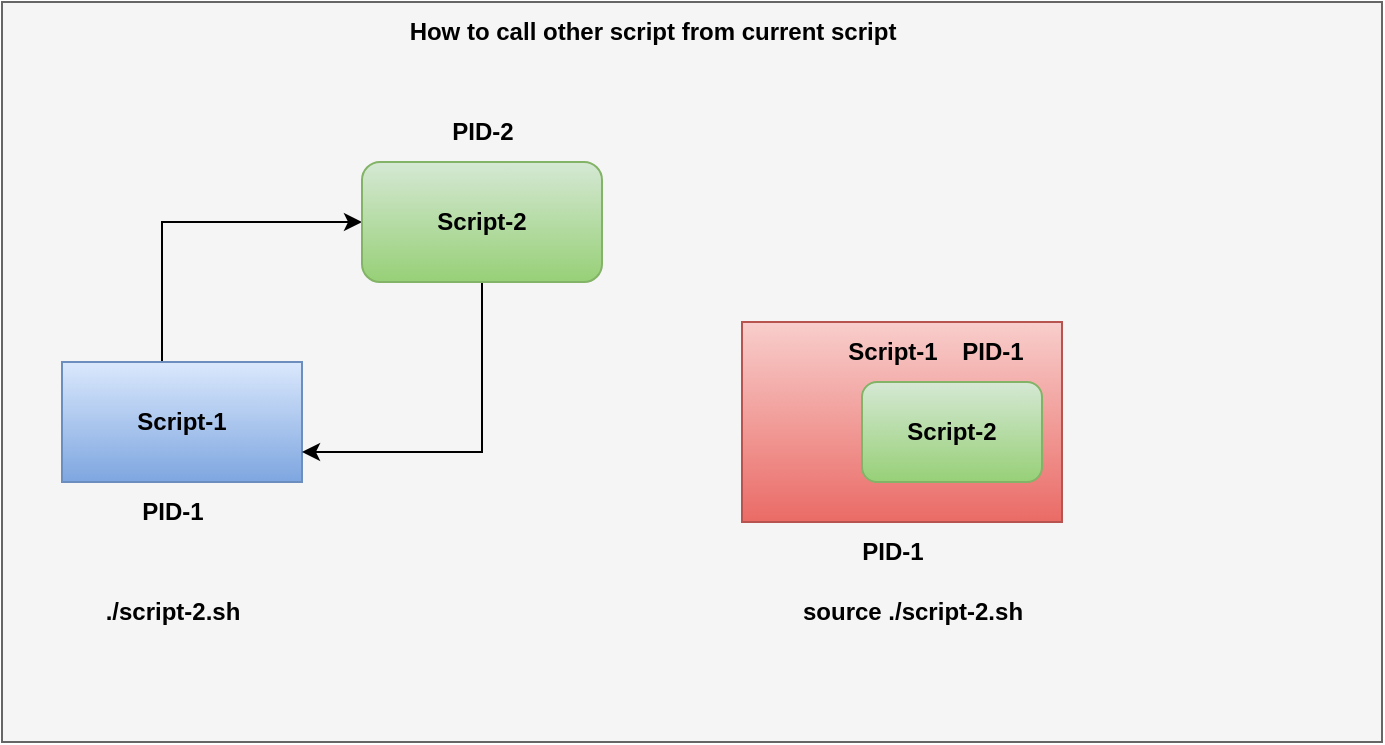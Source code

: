 <mxfile version="24.2.5" type="device">
  <diagram name="Page-1" id="ibWj5uC4A8l8xKjf7No7">
    <mxGraphModel dx="1050" dy="583" grid="1" gridSize="10" guides="1" tooltips="1" connect="1" arrows="1" fold="1" page="1" pageScale="1" pageWidth="850" pageHeight="1100" math="0" shadow="0">
      <root>
        <mxCell id="0" />
        <mxCell id="1" parent="0" />
        <mxCell id="m4SEUwUJNjOx90QzOkhb-1" value="" style="rounded=0;whiteSpace=wrap;html=1;fillColor=#f5f5f5;fontColor=#333333;strokeColor=#666666;" vertex="1" parent="1">
          <mxGeometry x="80" y="120" width="690" height="370" as="geometry" />
        </mxCell>
        <mxCell id="m4SEUwUJNjOx90QzOkhb-4" style="edgeStyle=orthogonalEdgeStyle;rounded=0;orthogonalLoop=1;jettySize=auto;html=1;entryX=0;entryY=0.5;entryDx=0;entryDy=0;" edge="1" parent="1" source="m4SEUwUJNjOx90QzOkhb-2" target="m4SEUwUJNjOx90QzOkhb-3">
          <mxGeometry relative="1" as="geometry">
            <Array as="points">
              <mxPoint x="160" y="230" />
            </Array>
          </mxGeometry>
        </mxCell>
        <mxCell id="m4SEUwUJNjOx90QzOkhb-2" value="&lt;b&gt;Script-1&lt;/b&gt;" style="rounded=0;whiteSpace=wrap;html=1;fillColor=#dae8fc;gradientColor=#7ea6e0;strokeColor=#6c8ebf;" vertex="1" parent="1">
          <mxGeometry x="110" y="300" width="120" height="60" as="geometry" />
        </mxCell>
        <mxCell id="m4SEUwUJNjOx90QzOkhb-5" style="edgeStyle=orthogonalEdgeStyle;rounded=0;orthogonalLoop=1;jettySize=auto;html=1;entryX=1;entryY=0.75;entryDx=0;entryDy=0;exitX=0.5;exitY=1;exitDx=0;exitDy=0;" edge="1" parent="1" source="m4SEUwUJNjOx90QzOkhb-3" target="m4SEUwUJNjOx90QzOkhb-2">
          <mxGeometry relative="1" as="geometry">
            <mxPoint x="335" y="240" as="sourcePoint" />
            <mxPoint x="305" y="340" as="targetPoint" />
          </mxGeometry>
        </mxCell>
        <mxCell id="m4SEUwUJNjOx90QzOkhb-3" value="&lt;b&gt;Script-2&lt;/b&gt;" style="rounded=1;whiteSpace=wrap;html=1;fillColor=#d5e8d4;gradientColor=#97d077;strokeColor=#82b366;" vertex="1" parent="1">
          <mxGeometry x="260" y="200" width="120" height="60" as="geometry" />
        </mxCell>
        <mxCell id="m4SEUwUJNjOx90QzOkhb-6" value="&lt;b&gt;PID-1&lt;/b&gt;" style="text;html=1;align=center;verticalAlign=middle;resizable=0;points=[];autosize=1;strokeColor=none;fillColor=none;" vertex="1" parent="1">
          <mxGeometry x="140" y="360" width="50" height="30" as="geometry" />
        </mxCell>
        <mxCell id="m4SEUwUJNjOx90QzOkhb-7" value="&lt;b&gt;PID-2&lt;/b&gt;" style="text;html=1;align=center;verticalAlign=middle;resizable=0;points=[];autosize=1;strokeColor=none;fillColor=none;" vertex="1" parent="1">
          <mxGeometry x="295" y="170" width="50" height="30" as="geometry" />
        </mxCell>
        <mxCell id="m4SEUwUJNjOx90QzOkhb-8" value="" style="rounded=0;whiteSpace=wrap;html=1;fillColor=#f8cecc;gradientColor=#ea6b66;strokeColor=#b85450;" vertex="1" parent="1">
          <mxGeometry x="450" y="280" width="160" height="100" as="geometry" />
        </mxCell>
        <mxCell id="m4SEUwUJNjOx90QzOkhb-9" value="&lt;b&gt;./script-2.sh&lt;/b&gt;" style="text;html=1;align=center;verticalAlign=middle;resizable=0;points=[];autosize=1;strokeColor=none;fillColor=none;" vertex="1" parent="1">
          <mxGeometry x="120" y="410" width="90" height="30" as="geometry" />
        </mxCell>
        <mxCell id="m4SEUwUJNjOx90QzOkhb-10" value="&lt;b&gt;Script-2&lt;/b&gt;" style="rounded=1;whiteSpace=wrap;html=1;fillColor=#d5e8d4;gradientColor=#97d077;strokeColor=#82b366;" vertex="1" parent="1">
          <mxGeometry x="510" y="310" width="90" height="50" as="geometry" />
        </mxCell>
        <mxCell id="m4SEUwUJNjOx90QzOkhb-11" value="&lt;b&gt;Script-1&lt;/b&gt;" style="text;html=1;align=center;verticalAlign=middle;resizable=0;points=[];autosize=1;strokeColor=none;fillColor=none;" vertex="1" parent="1">
          <mxGeometry x="490" y="280" width="70" height="30" as="geometry" />
        </mxCell>
        <mxCell id="m4SEUwUJNjOx90QzOkhb-12" value="&lt;b&gt;PID-1&lt;/b&gt;" style="text;html=1;align=center;verticalAlign=middle;resizable=0;points=[];autosize=1;strokeColor=none;fillColor=none;" vertex="1" parent="1">
          <mxGeometry x="500" y="380" width="50" height="30" as="geometry" />
        </mxCell>
        <mxCell id="m4SEUwUJNjOx90QzOkhb-13" value="&lt;b&gt;PID-1&lt;/b&gt;" style="text;html=1;align=center;verticalAlign=middle;resizable=0;points=[];autosize=1;strokeColor=none;fillColor=none;" vertex="1" parent="1">
          <mxGeometry x="550" y="280" width="50" height="30" as="geometry" />
        </mxCell>
        <mxCell id="m4SEUwUJNjOx90QzOkhb-14" value="&lt;b&gt;source ./script-2.sh&lt;/b&gt;" style="text;html=1;align=center;verticalAlign=middle;resizable=0;points=[];autosize=1;strokeColor=none;fillColor=none;" vertex="1" parent="1">
          <mxGeometry x="470" y="410" width="130" height="30" as="geometry" />
        </mxCell>
        <mxCell id="m4SEUwUJNjOx90QzOkhb-15" value="&lt;b&gt;How to call other script from current script&lt;/b&gt;" style="text;html=1;align=center;verticalAlign=middle;resizable=0;points=[];autosize=1;strokeColor=none;fillColor=none;" vertex="1" parent="1">
          <mxGeometry x="270" y="120" width="270" height="30" as="geometry" />
        </mxCell>
      </root>
    </mxGraphModel>
  </diagram>
</mxfile>
